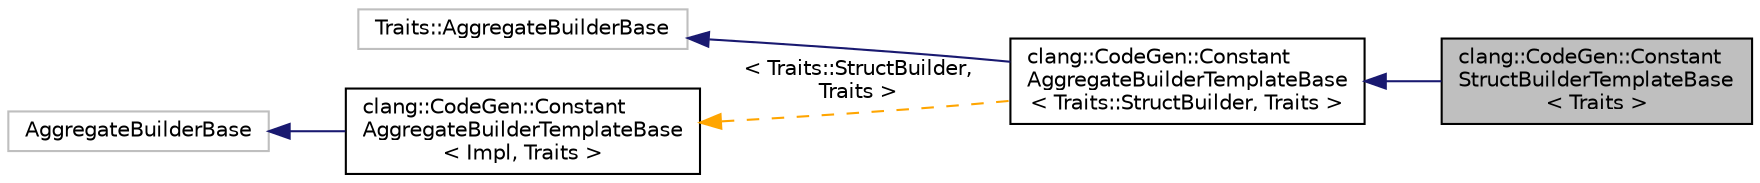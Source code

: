 digraph "clang::CodeGen::ConstantStructBuilderTemplateBase&lt; Traits &gt;"
{
 // LATEX_PDF_SIZE
  bgcolor="transparent";
  edge [fontname="Helvetica",fontsize="10",labelfontname="Helvetica",labelfontsize="10"];
  node [fontname="Helvetica",fontsize="10",shape=record];
  rankdir="LR";
  Node1 [label="clang::CodeGen::Constant\lStructBuilderTemplateBase\l\< Traits \>",height=0.2,width=0.4,color="black", fillcolor="grey75", style="filled", fontcolor="black",tooltip="A template class designed to allow other frontends to easily customize the builder classes used by Co..."];
  Node2 -> Node1 [dir="back",color="midnightblue",fontsize="10",style="solid",fontname="Helvetica"];
  Node2 [label="clang::CodeGen::Constant\lAggregateBuilderTemplateBase\l\< Traits::StructBuilder, Traits \>",height=0.2,width=0.4,color="black",URL="$classclang_1_1CodeGen_1_1ConstantAggregateBuilderTemplateBase.html",tooltip=" "];
  Node3 -> Node2 [dir="back",color="midnightblue",fontsize="10",style="solid",fontname="Helvetica"];
  Node3 [label="Traits::AggregateBuilderBase",height=0.2,width=0.4,color="grey75",tooltip=" "];
  Node4 -> Node2 [dir="back",color="orange",fontsize="10",style="dashed",label=" \< Traits::StructBuilder,\l Traits \>" ,fontname="Helvetica"];
  Node4 [label="clang::CodeGen::Constant\lAggregateBuilderTemplateBase\l\< Impl, Traits \>",height=0.2,width=0.4,color="black",URL="$classclang_1_1CodeGen_1_1ConstantAggregateBuilderTemplateBase.html",tooltip=" "];
  Node5 -> Node4 [dir="back",color="midnightblue",fontsize="10",style="solid",fontname="Helvetica"];
  Node5 [label="AggregateBuilderBase",height=0.2,width=0.4,color="grey75",tooltip=" "];
}
